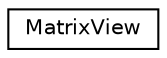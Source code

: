 digraph "Graphical Class Hierarchy"
{
 // LATEX_PDF_SIZE
  edge [fontname="Helvetica",fontsize="10",labelfontname="Helvetica",labelfontsize="10"];
  node [fontname="Helvetica",fontsize="10",shape=record];
  rankdir="LR";
  Node0 [label="MatrixView",height=0.2,width=0.4,color="black", fillcolor="white", style="filled",URL="$classoperations__research_1_1glop_1_1_matrix_view.html",tooltip=" "];
}
